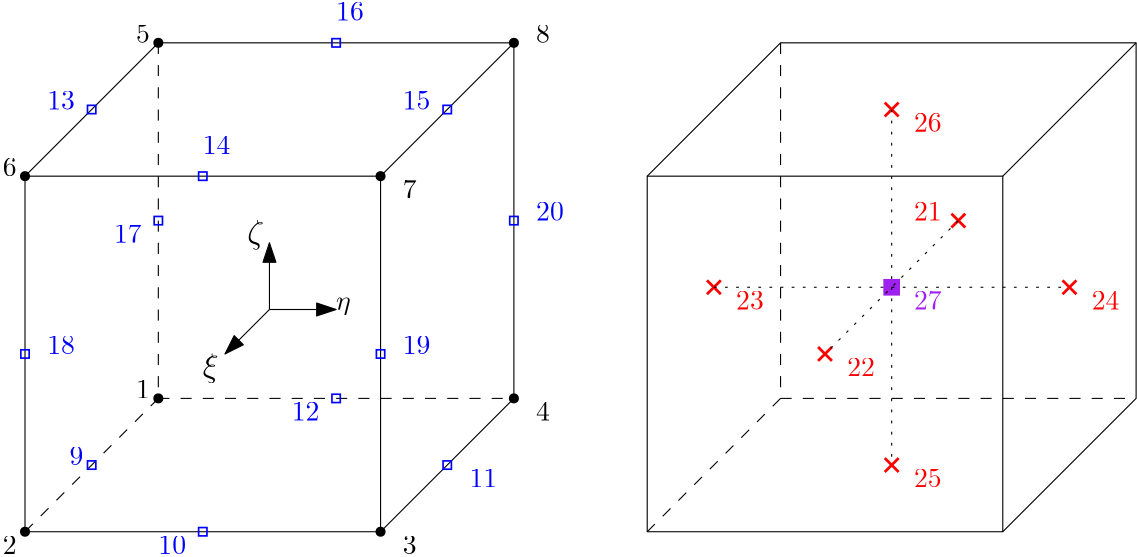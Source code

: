 <?xml version="1.0"?>
<!DOCTYPE ipe SYSTEM "ipe.dtd">
<ipe version="70218" creator="Ipe 7.2.27">
<info created="D:20230812203530" modified="D:20230813194639"/>
<ipestyle name="basic">
<symbol name="arrow/arc(spx)">
<path stroke="sym-stroke" fill="sym-stroke" pen="sym-pen">
0 0 m
-1 0.333 l
-1 -0.333 l
h
</path>
</symbol>
<symbol name="arrow/farc(spx)">
<path stroke="sym-stroke" fill="white" pen="sym-pen">
0 0 m
-1 0.333 l
-1 -0.333 l
h
</path>
</symbol>
<symbol name="arrow/ptarc(spx)">
<path stroke="sym-stroke" fill="sym-stroke" pen="sym-pen">
0 0 m
-1 0.333 l
-0.8 0 l
-1 -0.333 l
h
</path>
</symbol>
<symbol name="arrow/fptarc(spx)">
<path stroke="sym-stroke" fill="white" pen="sym-pen">
0 0 m
-1 0.333 l
-0.8 0 l
-1 -0.333 l
h
</path>
</symbol>
<symbol name="mark/circle(sx)" transformations="translations">
<path fill="sym-stroke">
0.6 0 0 0.6 0 0 e
0.4 0 0 0.4 0 0 e
</path>
</symbol>
<symbol name="mark/disk(sx)" transformations="translations">
<path fill="sym-stroke">
0.6 0 0 0.6 0 0 e
</path>
</symbol>
<symbol name="mark/fdisk(sfx)" transformations="translations">
<group>
<path fill="sym-fill">
0.5 0 0 0.5 0 0 e
</path>
<path fill="sym-stroke" fillrule="eofill">
0.6 0 0 0.6 0 0 e
0.4 0 0 0.4 0 0 e
</path>
</group>
</symbol>
<symbol name="mark/box(sx)" transformations="translations">
<path fill="sym-stroke" fillrule="eofill">
-0.6 -0.6 m
0.6 -0.6 l
0.6 0.6 l
-0.6 0.6 l
h
-0.4 -0.4 m
0.4 -0.4 l
0.4 0.4 l
-0.4 0.4 l
h
</path>
</symbol>
<symbol name="mark/square(sx)" transformations="translations">
<path fill="sym-stroke">
-0.6 -0.6 m
0.6 -0.6 l
0.6 0.6 l
-0.6 0.6 l
h
</path>
</symbol>
<symbol name="mark/fsquare(sfx)" transformations="translations">
<group>
<path fill="sym-fill">
-0.5 -0.5 m
0.5 -0.5 l
0.5 0.5 l
-0.5 0.5 l
h
</path>
<path fill="sym-stroke" fillrule="eofill">
-0.6 -0.6 m
0.6 -0.6 l
0.6 0.6 l
-0.6 0.6 l
h
-0.4 -0.4 m
0.4 -0.4 l
0.4 0.4 l
-0.4 0.4 l
h
</path>
</group>
</symbol>
<symbol name="mark/cross(sx)" transformations="translations">
<group>
<path fill="sym-stroke">
-0.43 -0.57 m
0.57 0.43 l
0.43 0.57 l
-0.57 -0.43 l
h
</path>
<path fill="sym-stroke">
-0.43 0.57 m
0.57 -0.43 l
0.43 -0.57 l
-0.57 0.43 l
h
</path>
</group>
</symbol>
<symbol name="arrow/fnormal(spx)">
<path stroke="sym-stroke" fill="white" pen="sym-pen">
0 0 m
-1 0.333 l
-1 -0.333 l
h
</path>
</symbol>
<symbol name="arrow/pointed(spx)">
<path stroke="sym-stroke" fill="sym-stroke" pen="sym-pen">
0 0 m
-1 0.333 l
-0.8 0 l
-1 -0.333 l
h
</path>
</symbol>
<symbol name="arrow/fpointed(spx)">
<path stroke="sym-stroke" fill="white" pen="sym-pen">
0 0 m
-1 0.333 l
-0.8 0 l
-1 -0.333 l
h
</path>
</symbol>
<symbol name="arrow/linear(spx)">
<path stroke="sym-stroke" pen="sym-pen">
-1 0.333 m
0 0 l
-1 -0.333 l
</path>
</symbol>
<symbol name="arrow/fdouble(spx)">
<path stroke="sym-stroke" fill="white" pen="sym-pen">
0 0 m
-1 0.333 l
-1 -0.333 l
h
-1 0 m
-2 0.333 l
-2 -0.333 l
h
</path>
</symbol>
<symbol name="arrow/double(spx)">
<path stroke="sym-stroke" fill="sym-stroke" pen="sym-pen">
0 0 m
-1 0.333 l
-1 -0.333 l
h
-1 0 m
-2 0.333 l
-2 -0.333 l
h
</path>
</symbol>
<symbol name="arrow/mid-normal(spx)">
<path stroke="sym-stroke" fill="sym-stroke" pen="sym-pen">
0.5 0 m
-0.5 0.333 l
-0.5 -0.333 l
h
</path>
</symbol>
<symbol name="arrow/mid-fnormal(spx)">
<path stroke="sym-stroke" fill="white" pen="sym-pen">
0.5 0 m
-0.5 0.333 l
-0.5 -0.333 l
h
</path>
</symbol>
<symbol name="arrow/mid-pointed(spx)">
<path stroke="sym-stroke" fill="sym-stroke" pen="sym-pen">
0.5 0 m
-0.5 0.333 l
-0.3 0 l
-0.5 -0.333 l
h
</path>
</symbol>
<symbol name="arrow/mid-fpointed(spx)">
<path stroke="sym-stroke" fill="white" pen="sym-pen">
0.5 0 m
-0.5 0.333 l
-0.3 0 l
-0.5 -0.333 l
h
</path>
</symbol>
<symbol name="arrow/mid-double(spx)">
<path stroke="sym-stroke" fill="sym-stroke" pen="sym-pen">
1 0 m
0 0.333 l
0 -0.333 l
h
0 0 m
-1 0.333 l
-1 -0.333 l
h
</path>
</symbol>
<symbol name="arrow/mid-fdouble(spx)">
<path stroke="sym-stroke" fill="white" pen="sym-pen">
1 0 m
0 0.333 l
0 -0.333 l
h
0 0 m
-1 0.333 l
-1 -0.333 l
h
</path>
</symbol>
<anglesize name="22.5 deg" value="22.5"/>
<anglesize name="30 deg" value="30"/>
<anglesize name="45 deg" value="45"/>
<anglesize name="60 deg" value="60"/>
<anglesize name="90 deg" value="90"/>
<arrowsize name="large" value="10"/>
<arrowsize name="small" value="5"/>
<arrowsize name="tiny" value="3"/>
<color name="blue" value="0 0 1"/>
<color name="brown" value="0.647 0.165 0.165"/>
<color name="darkblue" value="0 0 0.545"/>
<color name="darkcyan" value="0 0.545 0.545"/>
<color name="darkgray" value="0.663"/>
<color name="darkgreen" value="0 0.392 0"/>
<color name="darkmagenta" value="0.545 0 0.545"/>
<color name="darkorange" value="1 0.549 0"/>
<color name="darkred" value="0.545 0 0"/>
<color name="gold" value="1 0.843 0"/>
<color name="gray" value="0.745"/>
<color name="green" value="0 1 0"/>
<color name="lightblue" value="0.678 0.847 0.902"/>
<color name="lightcyan" value="0.878 1 1"/>
<color name="lightgray" value="0.827"/>
<color name="lightgreen" value="0.565 0.933 0.565"/>
<color name="lightyellow" value="1 1 0.878"/>
<color name="navy" value="0 0 0.502"/>
<color name="orange" value="1 0.647 0"/>
<color name="pink" value="1 0.753 0.796"/>
<color name="purple" value="0.627 0.125 0.941"/>
<color name="red" value="1 0 0"/>
<color name="seagreen" value="0.18 0.545 0.341"/>
<color name="turquoise" value="0.251 0.878 0.816"/>
<color name="violet" value="0.933 0.51 0.933"/>
<color name="yellow" value="1 1 0"/>
<dashstyle name="dash dot dotted" value="[4 2 1 2 1 2] 0"/>
<dashstyle name="dash dotted" value="[4 2 1 2] 0"/>
<dashstyle name="dashed" value="[4] 0"/>
<dashstyle name="dotted" value="[1 3] 0"/>
<gridsize name="10 pts (~3.5 mm)" value="10"/>
<gridsize name="14 pts (~5 mm)" value="14"/>
<gridsize name="16 pts (~6 mm)" value="16"/>
<gridsize name="20 pts (~7 mm)" value="20"/>
<gridsize name="28 pts (~10 mm)" value="28"/>
<gridsize name="32 pts (~12 mm)" value="32"/>
<gridsize name="4 pts" value="4"/>
<gridsize name="56 pts (~20 mm)" value="56"/>
<gridsize name="8 pts (~3 mm)" value="8"/>
<opacity name="10%" value="0.1"/>
<opacity name="30%" value="0.3"/>
<opacity name="50%" value="0.5"/>
<opacity name="75%" value="0.75"/>
<pen name="fat" value="1.2"/>
<pen name="heavier" value="0.8"/>
<pen name="ultrafat" value="2"/>
<symbolsize name="large" value="5"/>
<symbolsize name="small" value="2"/>
<symbolsize name="tiny" value="1.1"/>
<textsize name="Huge" value="\Huge"/>
<textsize name="LARGE" value="\LARGE"/>
<textsize name="Large" value="\Large"/>
<textsize name="footnote" value="\footnotesize"/>
<textsize name="huge" value="\huge"/>
<textsize name="large" value="\large"/>
<textsize name="script" value="\scriptsize"/>
<textsize name="small" value="\small"/>
<textsize name="tiny" value="\tiny"/>
<textstyle name="center" begin="\begin{center}" end="\end{center}"/>
<textstyle name="item" begin="\begin{itemize}\item{}" end="\end{itemize}"/>
<textstyle name="itemize" begin="\begin{itemize}" end="\end{itemize}"/>
<tiling name="falling" angle="-60" step="4" width="1"/>
<tiling name="rising" angle="30" step="4" width="1"/>
</ipestyle>
<page>
<layer name="alpha"/>
<view layers="alpha" active="alpha"/>
<path layer="alpha" matrix="1 0 0 1 -128 128" stroke="black">
192 640 m
192 512 l
320 512 l
320 640 l
h
</path>
<path matrix="1 0 0 1 -128 128" stroke="black">
192 640 m
240 688 l
240 688 l
240 688 l
</path>
<path stroke="black">
192 768 m
240 816 l
</path>
<path matrix="1 0 0 1 -128 128" stroke="black">
320 512 m
368 560 l
368 560 l
</path>
<path matrix="1 0 0 1 -128 128" stroke="black" dash="dashed">
192 512 m
240 560 l
</path>
<path matrix="1 0 0 1 -128 128" stroke="black">
240 688 m
368 688 l
368 560 l
</path>
<path matrix="1 0 0 1 -128 128" stroke="black" dash="dashed">
240 688 m
240 560 l
368 560 l
</path>
<path stroke="black" arrow="normal/normal">
152 720 m
176 720 l
</path>
<path stroke="black" arrow="normal/normal">
152 720 m
152 744 l
</path>
<path stroke="black" arrow="normal/normal">
152 720 m
136 704 l
</path>
<text transformations="translations" pos="128 696" stroke="black" type="label" width="5.69" height="8.307" depth="2.32" valign="baseline" size="large" style="math">\xi</text>
<text transformations="translations" pos="104 688" stroke="black" type="label" width="4.981" height="6.42" depth="0" valign="baseline">1</text>
<text matrix="1 0 0 1 0 -8" transformations="translations" pos="56 640" stroke="black" type="label" width="4.981" height="6.42" depth="0" valign="baseline">2</text>
<text matrix="1 0 0 1 0 -8" transformations="translations" pos="248 688" stroke="black" type="label" width="4.981" height="6.42" depth="0" valign="baseline">4</text>
<text transformations="translations" pos="200 632" stroke="black" type="label" width="4.981" height="6.42" depth="0" valign="baseline">3</text>
<text transformations="translations" pos="104 816" stroke="black" type="label" width="4.981" height="6.42" depth="0" valign="baseline">5</text>
<text transformations="translations" pos="56 768" stroke="black" type="label" width="4.981" height="6.42" depth="0" valign="baseline">6</text>
<text matrix="1 0 0 1 0 -8" transformations="translations" pos="200 768" stroke="black" type="label" width="4.981" height="6.42" depth="0" valign="baseline">7</text>
<text transformations="translations" pos="248 816" stroke="black" type="label" width="4.981" height="6.42" depth="0" valign="baseline">8</text>
<use name="mark/disk(sx)" pos="112 816" size="normal" stroke="black"/>
<use name="mark/disk(sx)" pos="64 768" size="normal" stroke="black"/>
<use name="mark/disk(sx)" pos="64 640" size="normal" stroke="black"/>
<use name="mark/disk(sx)" pos="112 688" size="normal" stroke="black"/>
<use name="mark/disk(sx)" pos="240 688" size="normal" stroke="black"/>
<use name="mark/disk(sx)" pos="192 640" size="normal" stroke="black"/>
<use name="mark/disk(sx)" pos="192 768" size="normal" stroke="black"/>
<use name="mark/disk(sx)" pos="240 816" size="normal" stroke="black"/>
<use name="mark/box(sx)" pos="88 664" size="normal" stroke="blue"/>
<use name="mark/box(sx)" pos="128 640" size="normal" stroke="blue"/>
<use name="mark/box(sx)" pos="216 664" size="normal" stroke="blue"/>
<use name="mark/box(sx)" pos="176 688" size="normal" stroke="blue"/>
<use name="mark/box(sx)" pos="128 768" size="normal" stroke="blue"/>
<use name="mark/box(sx)" pos="216 792" size="normal" stroke="blue"/>
<use name="mark/box(sx)" pos="176 816" size="normal" stroke="blue"/>
<use name="mark/box(sx)" pos="88 792" size="normal" stroke="blue"/>
<use name="mark/box(sx)" pos="64 704" size="normal" stroke="blue"/>
<use name="mark/box(sx)" pos="192 704" size="normal" stroke="blue"/>
<use name="mark/box(sx)" pos="240 752" size="normal" stroke="blue"/>
<use name="mark/box(sx)" pos="112 752" size="normal" stroke="blue"/>
<text transformations="translations" pos="80 664" stroke="blue" type="label" width="4.981" height="6.42" depth="0" valign="baseline">9</text>
<text matrix="1 0 0 1 -16 0" transformations="translations" pos="128 632" stroke="blue" type="label" width="9.963" height="6.42" depth="0" valign="baseline">10</text>
<text matrix="1 0 0 1 0 -8" transformations="translations" pos="224 664" stroke="blue" type="label" width="9.963" height="6.42" depth="0" valign="baseline">11</text>
<text matrix="1 0 0 1 -16 -8" transformations="translations" pos="176 688" stroke="blue" type="label" width="9.963" height="6.42" depth="0" valign="baseline">12</text>
<text matrix="1 0 0 1 -8 0" transformations="translations" pos="80 792" stroke="blue" type="label" width="9.963" height="6.42" depth="0" valign="baseline">13</text>
<text matrix="1 0 0 1 0 8" transformations="translations" pos="128 768" stroke="blue" type="label" width="9.963" height="6.42" depth="0" valign="baseline">14</text>
<text matrix="1 0 0 1 -16 0" transformations="translations" pos="216 792" stroke="blue" type="label" width="9.963" height="6.42" depth="0" valign="baseline">15</text>
<text matrix="1 0 0 1 0 8" transformations="translations" pos="176 816" stroke="blue" type="label" width="9.963" height="6.42" depth="0" valign="baseline">16</text>
<text matrix="1 0 0 1 -24 0" transformations="translations" pos="120 744" stroke="blue" type="label" width="9.963" height="6.42" depth="0" valign="baseline">17</text>
<text transformations="translations" pos="72 704" stroke="blue" type="label" width="9.963" height="6.42" depth="0" valign="baseline">18</text>
<text transformations="translations" pos="200 704" stroke="blue" type="label" width="9.963" height="6.42" depth="0" valign="baseline">19</text>
<text transformations="translations" pos="248 752" stroke="blue" type="label" width="9.963" height="6.42" depth="0" valign="baseline">20</text>
<path stroke="black">
288 768 m
288 640 l
416 640 l
416 768 l
h
</path>
<path stroke="black">
288 768 m
336 816 l
464 816 l
464 688 l
416 640 l
</path>
<path stroke="black">
416 768 m
464 816 l
</path>
<path stroke="black" dash="dashed">
336 816 m
336 688 l
464 688 l
</path>
<path stroke="black" dash="dashed">
336 688 m
288 640 l
288 640 l
</path>
<use name="mark/cross(sx)" pos="352 704" size="5" stroke="red"/>
<use name="mark/cross(sx)" pos="400 752" size="5" stroke="red"/>
<use name="mark/cross(sx)" pos="312 728" size="5" stroke="red"/>
<use name="mark/cross(sx)" pos="440 728" size="5" stroke="red"/>
<use name="mark/cross(sx)" pos="376 792" size="5" stroke="red"/>
<use name="mark/cross(sx)" pos="376 664" size="5" stroke="red"/>
<use name="mark/square(sx)" pos="376 728" size="5" stroke="purple"/>
<text transformations="translations" pos="384 720" stroke="purple" type="label" width="9.963" height="6.42" depth="0" valign="baseline">27</text>
<text transformations="translations" pos="360 696" stroke="red" type="label" width="9.963" height="6.42" depth="0" valign="baseline">22</text>
<text matrix="1 0 0 1 -24 8" transformations="translations" pos="408 744" stroke="red" type="label" width="9.963" height="6.42" depth="0" valign="baseline">21</text>
<text matrix="1 0 0 1 0 -8" transformations="translations" pos="384 792" stroke="red" type="label" width="9.963" height="6.42" depth="0" valign="baseline">26</text>
<text matrix="1 0 0 1 0 -8" transformations="translations" pos="384 664" stroke="red" type="label" width="9.963" height="6.42" depth="0" valign="baseline">25</text>
<text matrix="1 0 0 1 0 -8" transformations="translations" pos="448 728" stroke="red" type="label" width="9.963" height="6.42" depth="0" valign="baseline">24</text>
<text matrix="1 0 0 1 0 -8" transformations="translations" pos="320 728" stroke="red" type="label" width="9.963" height="6.42" depth="0" valign="baseline">23</text>
<path stroke="black" dash="dotted">
376 792 m
376 664 l
376 664 l
</path>
<path stroke="black" dash="dotted">
312 728 m
440 728 l
440 728 l
</path>
<path stroke="black" dash="dotted">
400 752 m
352 704 l
</path>
<text matrix="1 0 0 1 -8 -16" transformations="translations" pos="152 760" stroke="black" type="label" width="6.016" height="8.307" depth="2.32" valign="baseline" size="large" style="math">\zeta</text>
<text matrix="1 0 0 1 -8 0" transformations="translations" pos="184 720" stroke="black" type="label" width="5.304" height="4.297" depth="1.93" valign="baseline" style="math">\eta</text>
</page>
</ipe>
